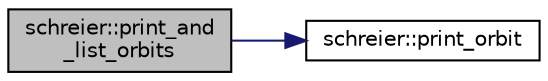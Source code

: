 digraph "schreier::print_and_list_orbits"
{
  edge [fontname="Helvetica",fontsize="10",labelfontname="Helvetica",labelfontsize="10"];
  node [fontname="Helvetica",fontsize="10",shape=record];
  rankdir="LR";
  Node3770 [label="schreier::print_and\l_list_orbits",height=0.2,width=0.4,color="black", fillcolor="grey75", style="filled", fontcolor="black"];
  Node3770 -> Node3771 [color="midnightblue",fontsize="10",style="solid",fontname="Helvetica"];
  Node3771 [label="schreier::print_orbit",height=0.2,width=0.4,color="black", fillcolor="white", style="filled",URL="$d3/dd6/classschreier.html#ac30bbfe09706ff8ccaf27c2cf8074594"];
}
